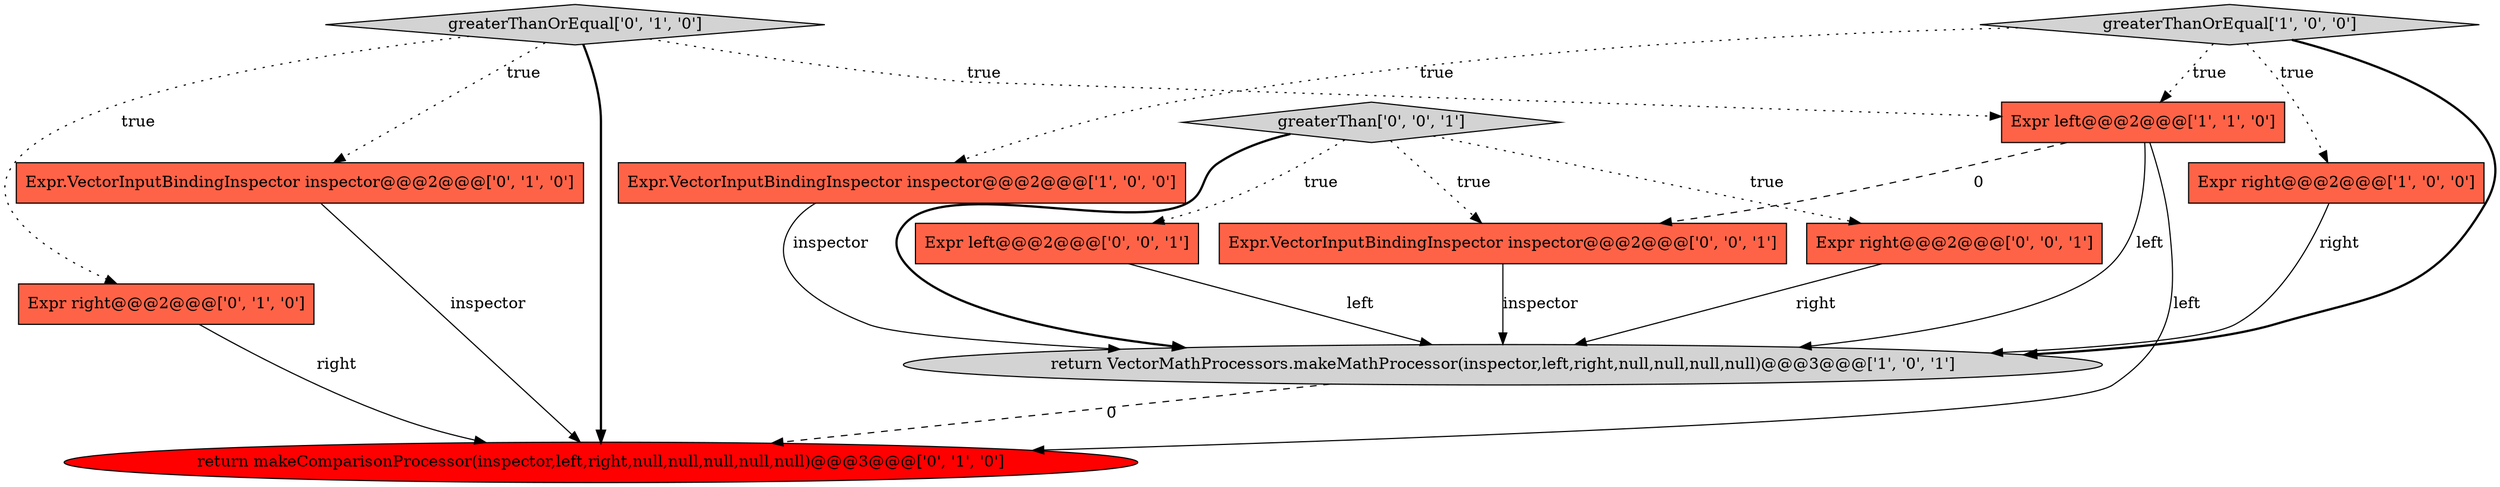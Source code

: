 digraph {
2 [style = filled, label = "greaterThanOrEqual['1', '0', '0']", fillcolor = lightgray, shape = diamond image = "AAA0AAABBB1BBB"];
11 [style = filled, label = "greaterThan['0', '0', '1']", fillcolor = lightgray, shape = diamond image = "AAA0AAABBB3BBB"];
12 [style = filled, label = "Expr.VectorInputBindingInspector inspector@@@2@@@['0', '0', '1']", fillcolor = tomato, shape = box image = "AAA0AAABBB3BBB"];
3 [style = filled, label = "Expr left@@@2@@@['1', '1', '0']", fillcolor = tomato, shape = box image = "AAA0AAABBB1BBB"];
6 [style = filled, label = "Expr.VectorInputBindingInspector inspector@@@2@@@['0', '1', '0']", fillcolor = tomato, shape = box image = "AAA0AAABBB2BBB"];
10 [style = filled, label = "Expr right@@@2@@@['0', '0', '1']", fillcolor = tomato, shape = box image = "AAA0AAABBB3BBB"];
0 [style = filled, label = "Expr.VectorInputBindingInspector inspector@@@2@@@['1', '0', '0']", fillcolor = tomato, shape = box image = "AAA0AAABBB1BBB"];
1 [style = filled, label = "Expr right@@@2@@@['1', '0', '0']", fillcolor = tomato, shape = box image = "AAA0AAABBB1BBB"];
7 [style = filled, label = "return makeComparisonProcessor(inspector,left,right,null,null,null,null,null)@@@3@@@['0', '1', '0']", fillcolor = red, shape = ellipse image = "AAA1AAABBB2BBB"];
9 [style = filled, label = "Expr left@@@2@@@['0', '0', '1']", fillcolor = tomato, shape = box image = "AAA0AAABBB3BBB"];
5 [style = filled, label = "greaterThanOrEqual['0', '1', '0']", fillcolor = lightgray, shape = diamond image = "AAA0AAABBB2BBB"];
8 [style = filled, label = "Expr right@@@2@@@['0', '1', '0']", fillcolor = tomato, shape = box image = "AAA0AAABBB2BBB"];
4 [style = filled, label = "return VectorMathProcessors.makeMathProcessor(inspector,left,right,null,null,null,null)@@@3@@@['1', '0', '1']", fillcolor = lightgray, shape = ellipse image = "AAA0AAABBB1BBB"];
2->3 [style = dotted, label="true"];
8->7 [style = solid, label="right"];
2->0 [style = dotted, label="true"];
3->4 [style = solid, label="left"];
1->4 [style = solid, label="right"];
11->10 [style = dotted, label="true"];
6->7 [style = solid, label="inspector"];
11->4 [style = bold, label=""];
11->12 [style = dotted, label="true"];
5->6 [style = dotted, label="true"];
10->4 [style = solid, label="right"];
11->9 [style = dotted, label="true"];
5->3 [style = dotted, label="true"];
9->4 [style = solid, label="left"];
3->7 [style = solid, label="left"];
2->4 [style = bold, label=""];
3->12 [style = dashed, label="0"];
2->1 [style = dotted, label="true"];
4->7 [style = dashed, label="0"];
0->4 [style = solid, label="inspector"];
5->7 [style = bold, label=""];
12->4 [style = solid, label="inspector"];
5->8 [style = dotted, label="true"];
}
